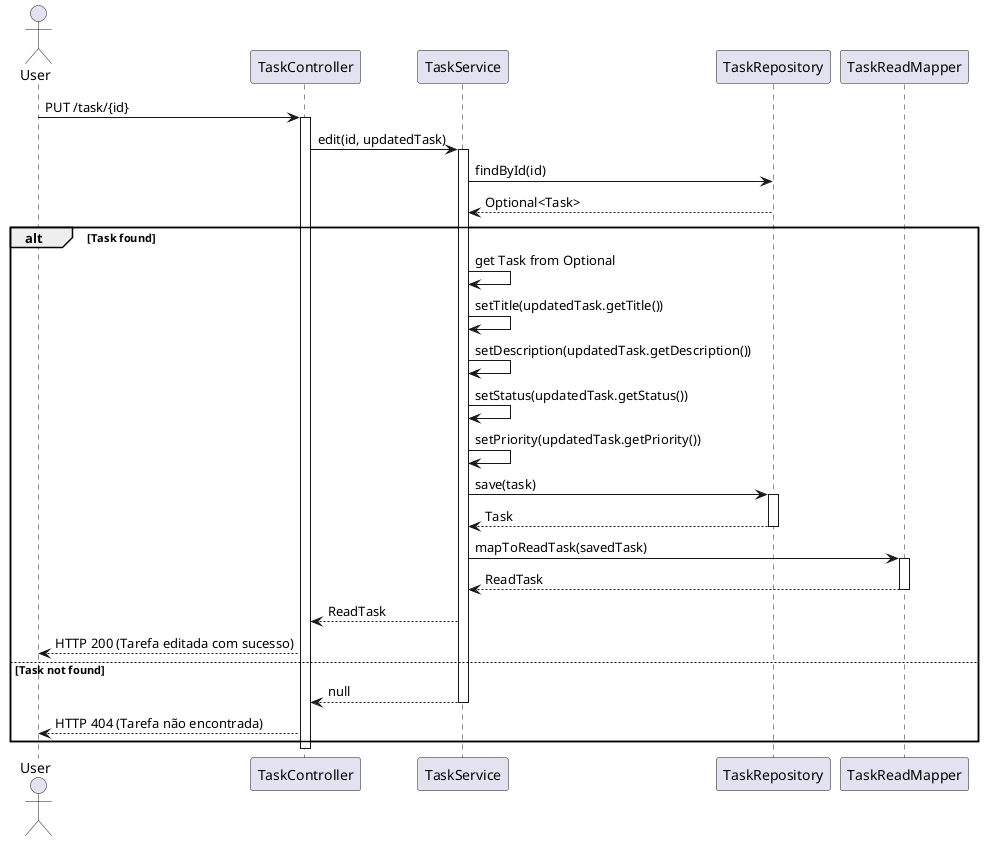 @startuml edit_task

actor User
participant Controller as "TaskController"
participant Service as "TaskService"
participant Repository as "TaskRepository"
participant Mapper as "TaskReadMapper"

User -> Controller: PUT /task/{id}
activate Controller
Controller -> Service: edit(id, updatedTask)
activate Service

Service -> Repository: findById(id)
Repository --> Service: Optional<Task>

alt Task found
    Service -> Service: get Task from Optional
    Service -> Service: setTitle(updatedTask.getTitle())
    Service -> Service: setDescription(updatedTask.getDescription())
    Service -> Service: setStatus(updatedTask.getStatus())
    Service -> Service: setPriority(updatedTask.getPriority())
    Service -> Repository: save(task)
    activate Repository
    Repository --> Service: Task
    deactivate Repository
    Service -> Mapper: mapToReadTask(savedTask)
    activate Mapper
    Mapper --> Service: ReadTask
    deactivate Mapper
    Service --> Controller: ReadTask
    Controller --> User: HTTP 200 (Tarefa editada com sucesso)
else Task not found
    Service --> Controller: null
    deactivate Service
    Controller --> User: HTTP 404 (Tarefa não encontrada)
end

deactivate Controller

@enduml